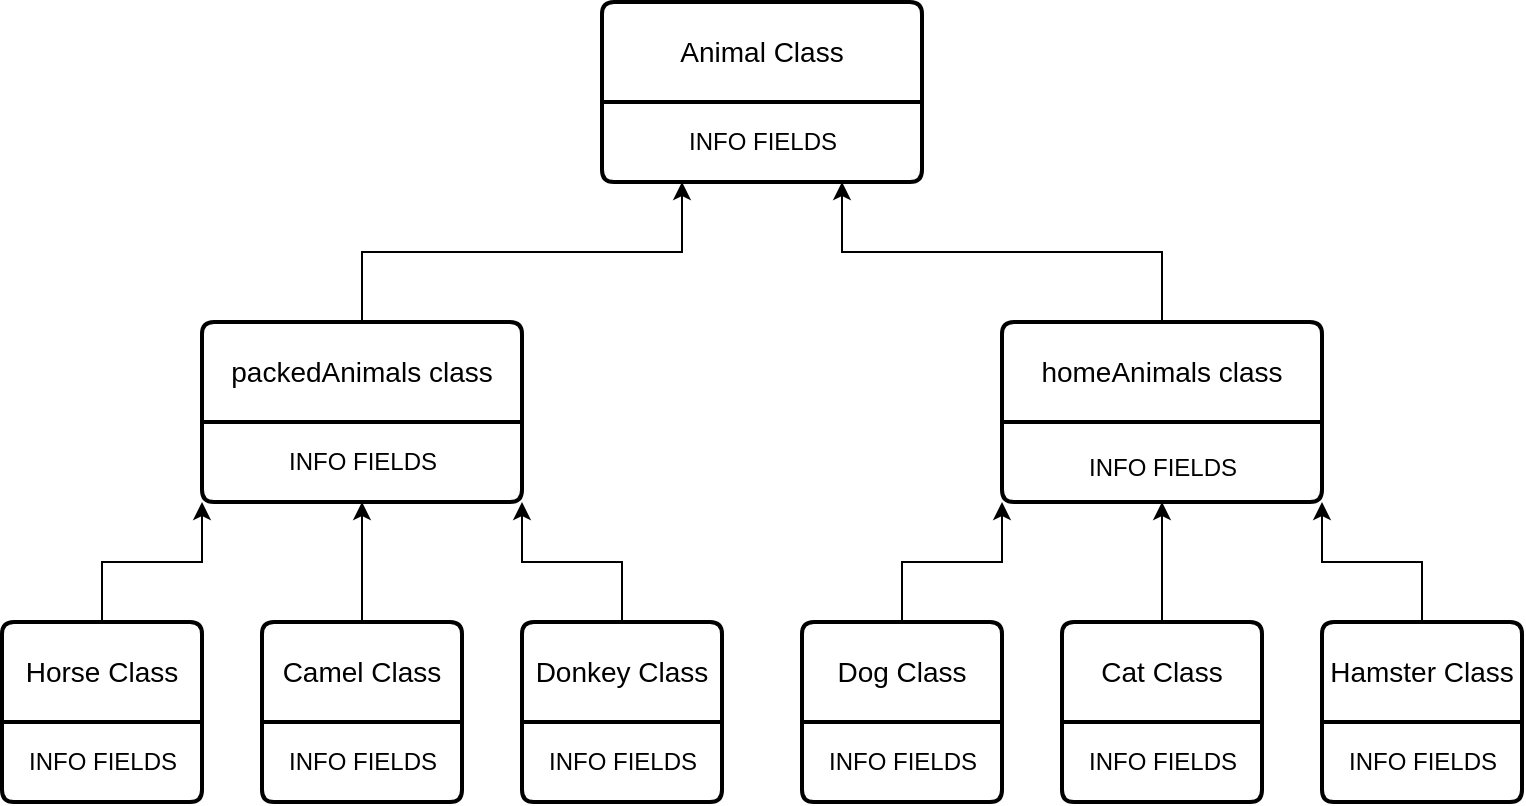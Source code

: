 <mxfile version="22.1.17" type="device">
  <diagram name="Страница — 1" id="YQ8zjb5FXmhoziPSlZbk">
    <mxGraphModel dx="1434" dy="801" grid="1" gridSize="10" guides="1" tooltips="1" connect="1" arrows="1" fold="1" page="1" pageScale="1" pageWidth="827" pageHeight="1169" math="0" shadow="0">
      <root>
        <mxCell id="0" />
        <mxCell id="1" parent="0" />
        <mxCell id="zhoPB9RiSd84OF5wk_GK-30" value="Animal Class" style="swimlane;childLayout=stackLayout;horizontal=1;startSize=50;horizontalStack=0;rounded=1;fontSize=14;fontStyle=0;strokeWidth=2;resizeParent=0;resizeLast=1;shadow=0;dashed=0;align=center;arcSize=4;whiteSpace=wrap;html=1;" vertex="1" parent="1">
          <mxGeometry x="320" y="160" width="160" height="90" as="geometry">
            <mxRectangle x="320" y="160" width="120" height="50" as="alternateBounds" />
          </mxGeometry>
        </mxCell>
        <mxCell id="zhoPB9RiSd84OF5wk_GK-50" value="INFO FIELDS" style="text;html=1;align=center;verticalAlign=middle;resizable=0;points=[];autosize=1;strokeColor=none;fillColor=none;" vertex="1" parent="zhoPB9RiSd84OF5wk_GK-30">
          <mxGeometry y="50" width="160" height="40" as="geometry" />
        </mxCell>
        <mxCell id="zhoPB9RiSd84OF5wk_GK-48" style="edgeStyle=orthogonalEdgeStyle;rounded=0;orthogonalLoop=1;jettySize=auto;html=1;exitX=0.5;exitY=0;exitDx=0;exitDy=0;entryX=0.75;entryY=1;entryDx=0;entryDy=0;" edge="1" parent="1" source="zhoPB9RiSd84OF5wk_GK-33" target="zhoPB9RiSd84OF5wk_GK-30">
          <mxGeometry relative="1" as="geometry" />
        </mxCell>
        <mxCell id="zhoPB9RiSd84OF5wk_GK-33" value="homeAnimals class" style="swimlane;childLayout=stackLayout;horizontal=1;startSize=50;horizontalStack=0;rounded=1;fontSize=14;fontStyle=0;strokeWidth=2;resizeParent=0;resizeLast=1;shadow=0;dashed=0;align=center;arcSize=4;whiteSpace=wrap;html=1;" vertex="1" parent="1">
          <mxGeometry x="520" y="320" width="160" height="90" as="geometry" />
        </mxCell>
        <mxCell id="zhoPB9RiSd84OF5wk_GK-49" style="edgeStyle=orthogonalEdgeStyle;rounded=0;orthogonalLoop=1;jettySize=auto;html=1;exitX=0.5;exitY=0;exitDx=0;exitDy=0;entryX=0.25;entryY=1;entryDx=0;entryDy=0;" edge="1" parent="1" source="zhoPB9RiSd84OF5wk_GK-35" target="zhoPB9RiSd84OF5wk_GK-30">
          <mxGeometry relative="1" as="geometry" />
        </mxCell>
        <mxCell id="zhoPB9RiSd84OF5wk_GK-35" value="packedAnimals class" style="swimlane;childLayout=stackLayout;horizontal=1;startSize=50;horizontalStack=0;rounded=1;fontSize=14;fontStyle=0;strokeWidth=2;resizeParent=0;resizeLast=1;shadow=0;dashed=0;align=center;arcSize=4;whiteSpace=wrap;html=1;" vertex="1" parent="1">
          <mxGeometry x="120" y="320" width="160" height="90" as="geometry" />
        </mxCell>
        <mxCell id="zhoPB9RiSd84OF5wk_GK-51" value="INFO FIELDS" style="text;html=1;align=center;verticalAlign=middle;resizable=0;points=[];autosize=1;strokeColor=none;fillColor=none;" vertex="1" parent="zhoPB9RiSd84OF5wk_GK-35">
          <mxGeometry y="50" width="160" height="40" as="geometry" />
        </mxCell>
        <mxCell id="zhoPB9RiSd84OF5wk_GK-45" style="edgeStyle=orthogonalEdgeStyle;rounded=0;orthogonalLoop=1;jettySize=auto;html=1;exitX=0.5;exitY=0;exitDx=0;exitDy=0;entryX=0;entryY=1;entryDx=0;entryDy=0;" edge="1" parent="1" source="zhoPB9RiSd84OF5wk_GK-36" target="zhoPB9RiSd84OF5wk_GK-33">
          <mxGeometry relative="1" as="geometry" />
        </mxCell>
        <mxCell id="zhoPB9RiSd84OF5wk_GK-36" value="Dog Class" style="swimlane;childLayout=stackLayout;horizontal=1;startSize=50;horizontalStack=0;rounded=1;fontSize=14;fontStyle=0;strokeWidth=2;resizeParent=0;resizeLast=1;shadow=0;dashed=0;align=center;arcSize=4;whiteSpace=wrap;html=1;" vertex="1" parent="1">
          <mxGeometry x="420" y="470" width="100" height="90" as="geometry" />
        </mxCell>
        <mxCell id="zhoPB9RiSd84OF5wk_GK-56" value="INFO FIELDS" style="text;html=1;align=center;verticalAlign=middle;resizable=0;points=[];autosize=1;strokeColor=none;fillColor=none;" vertex="1" parent="zhoPB9RiSd84OF5wk_GK-36">
          <mxGeometry y="50" width="100" height="40" as="geometry" />
        </mxCell>
        <mxCell id="zhoPB9RiSd84OF5wk_GK-46" style="edgeStyle=orthogonalEdgeStyle;rounded=0;orthogonalLoop=1;jettySize=auto;html=1;exitX=0.5;exitY=0;exitDx=0;exitDy=0;entryX=0.5;entryY=1;entryDx=0;entryDy=0;" edge="1" parent="1" source="zhoPB9RiSd84OF5wk_GK-37" target="zhoPB9RiSd84OF5wk_GK-33">
          <mxGeometry relative="1" as="geometry" />
        </mxCell>
        <mxCell id="zhoPB9RiSd84OF5wk_GK-37" value="Cat Class" style="swimlane;childLayout=stackLayout;horizontal=1;startSize=50;horizontalStack=0;rounded=1;fontSize=14;fontStyle=0;strokeWidth=2;resizeParent=0;resizeLast=1;shadow=0;dashed=0;align=center;arcSize=4;whiteSpace=wrap;html=1;" vertex="1" parent="1">
          <mxGeometry x="550" y="470" width="100" height="90" as="geometry" />
        </mxCell>
        <mxCell id="zhoPB9RiSd84OF5wk_GK-57" value="INFO FIELDS" style="text;html=1;align=center;verticalAlign=middle;resizable=0;points=[];autosize=1;strokeColor=none;fillColor=none;" vertex="1" parent="zhoPB9RiSd84OF5wk_GK-37">
          <mxGeometry y="50" width="100" height="40" as="geometry" />
        </mxCell>
        <mxCell id="zhoPB9RiSd84OF5wk_GK-47" style="edgeStyle=orthogonalEdgeStyle;rounded=0;orthogonalLoop=1;jettySize=auto;html=1;exitX=0.5;exitY=0;exitDx=0;exitDy=0;entryX=1;entryY=1;entryDx=0;entryDy=0;" edge="1" parent="1" source="zhoPB9RiSd84OF5wk_GK-38" target="zhoPB9RiSd84OF5wk_GK-33">
          <mxGeometry relative="1" as="geometry" />
        </mxCell>
        <mxCell id="zhoPB9RiSd84OF5wk_GK-38" value="Hamster Class" style="swimlane;childLayout=stackLayout;horizontal=1;startSize=50;horizontalStack=0;rounded=1;fontSize=14;fontStyle=0;strokeWidth=2;resizeParent=0;resizeLast=1;shadow=0;dashed=0;align=center;arcSize=4;whiteSpace=wrap;html=1;" vertex="1" parent="1">
          <mxGeometry x="680" y="470" width="100" height="90" as="geometry" />
        </mxCell>
        <mxCell id="zhoPB9RiSd84OF5wk_GK-58" value="INFO FIELDS" style="text;html=1;align=center;verticalAlign=middle;resizable=0;points=[];autosize=1;strokeColor=none;fillColor=none;" vertex="1" parent="zhoPB9RiSd84OF5wk_GK-38">
          <mxGeometry y="50" width="100" height="40" as="geometry" />
        </mxCell>
        <mxCell id="zhoPB9RiSd84OF5wk_GK-42" style="edgeStyle=orthogonalEdgeStyle;rounded=0;orthogonalLoop=1;jettySize=auto;html=1;entryX=0;entryY=1;entryDx=0;entryDy=0;" edge="1" parent="1" source="zhoPB9RiSd84OF5wk_GK-39" target="zhoPB9RiSd84OF5wk_GK-35">
          <mxGeometry relative="1" as="geometry" />
        </mxCell>
        <mxCell id="zhoPB9RiSd84OF5wk_GK-39" value="Horse Class" style="swimlane;childLayout=stackLayout;horizontal=1;startSize=50;horizontalStack=0;rounded=1;fontSize=14;fontStyle=0;strokeWidth=2;resizeParent=0;resizeLast=1;shadow=0;dashed=0;align=center;arcSize=4;whiteSpace=wrap;html=1;" vertex="1" parent="1">
          <mxGeometry x="20" y="470" width="100" height="90" as="geometry" />
        </mxCell>
        <mxCell id="zhoPB9RiSd84OF5wk_GK-53" value="INFO FIELDS" style="text;html=1;align=center;verticalAlign=middle;resizable=0;points=[];autosize=1;strokeColor=none;fillColor=none;" vertex="1" parent="zhoPB9RiSd84OF5wk_GK-39">
          <mxGeometry y="50" width="100" height="40" as="geometry" />
        </mxCell>
        <mxCell id="zhoPB9RiSd84OF5wk_GK-43" style="edgeStyle=orthogonalEdgeStyle;rounded=0;orthogonalLoop=1;jettySize=auto;html=1;exitX=0.5;exitY=0;exitDx=0;exitDy=0;entryX=0.5;entryY=1;entryDx=0;entryDy=0;" edge="1" parent="1" source="zhoPB9RiSd84OF5wk_GK-40" target="zhoPB9RiSd84OF5wk_GK-35">
          <mxGeometry relative="1" as="geometry" />
        </mxCell>
        <mxCell id="zhoPB9RiSd84OF5wk_GK-40" value="Camel Class" style="swimlane;childLayout=stackLayout;horizontal=1;startSize=50;horizontalStack=0;rounded=1;fontSize=14;fontStyle=0;strokeWidth=2;resizeParent=0;resizeLast=1;shadow=0;dashed=0;align=center;arcSize=4;whiteSpace=wrap;html=1;" vertex="1" parent="1">
          <mxGeometry x="150" y="470" width="100" height="90" as="geometry" />
        </mxCell>
        <mxCell id="zhoPB9RiSd84OF5wk_GK-54" value="INFO FIELDS" style="text;html=1;align=center;verticalAlign=middle;resizable=0;points=[];autosize=1;strokeColor=none;fillColor=none;" vertex="1" parent="zhoPB9RiSd84OF5wk_GK-40">
          <mxGeometry y="50" width="100" height="40" as="geometry" />
        </mxCell>
        <mxCell id="zhoPB9RiSd84OF5wk_GK-44" style="edgeStyle=orthogonalEdgeStyle;rounded=0;orthogonalLoop=1;jettySize=auto;html=1;exitX=0.5;exitY=0;exitDx=0;exitDy=0;entryX=1;entryY=1;entryDx=0;entryDy=0;" edge="1" parent="1" source="zhoPB9RiSd84OF5wk_GK-41" target="zhoPB9RiSd84OF5wk_GK-35">
          <mxGeometry relative="1" as="geometry" />
        </mxCell>
        <mxCell id="zhoPB9RiSd84OF5wk_GK-41" value="Donkey Class" style="swimlane;childLayout=stackLayout;horizontal=1;startSize=50;horizontalStack=0;rounded=1;fontSize=14;fontStyle=0;strokeWidth=2;resizeParent=0;resizeLast=1;shadow=0;dashed=0;align=center;arcSize=4;whiteSpace=wrap;html=1;" vertex="1" parent="1">
          <mxGeometry x="280" y="470" width="100" height="90" as="geometry" />
        </mxCell>
        <mxCell id="zhoPB9RiSd84OF5wk_GK-55" value="INFO FIELDS" style="text;html=1;align=center;verticalAlign=middle;resizable=0;points=[];autosize=1;strokeColor=none;fillColor=none;" vertex="1" parent="zhoPB9RiSd84OF5wk_GK-41">
          <mxGeometry y="50" width="100" height="40" as="geometry" />
        </mxCell>
        <mxCell id="zhoPB9RiSd84OF5wk_GK-52" value="INFO FIELDS" style="text;html=1;align=center;verticalAlign=middle;resizable=0;points=[];autosize=1;strokeColor=none;fillColor=none;" vertex="1" parent="1">
          <mxGeometry x="550" y="378" width="100" height="30" as="geometry" />
        </mxCell>
      </root>
    </mxGraphModel>
  </diagram>
</mxfile>
